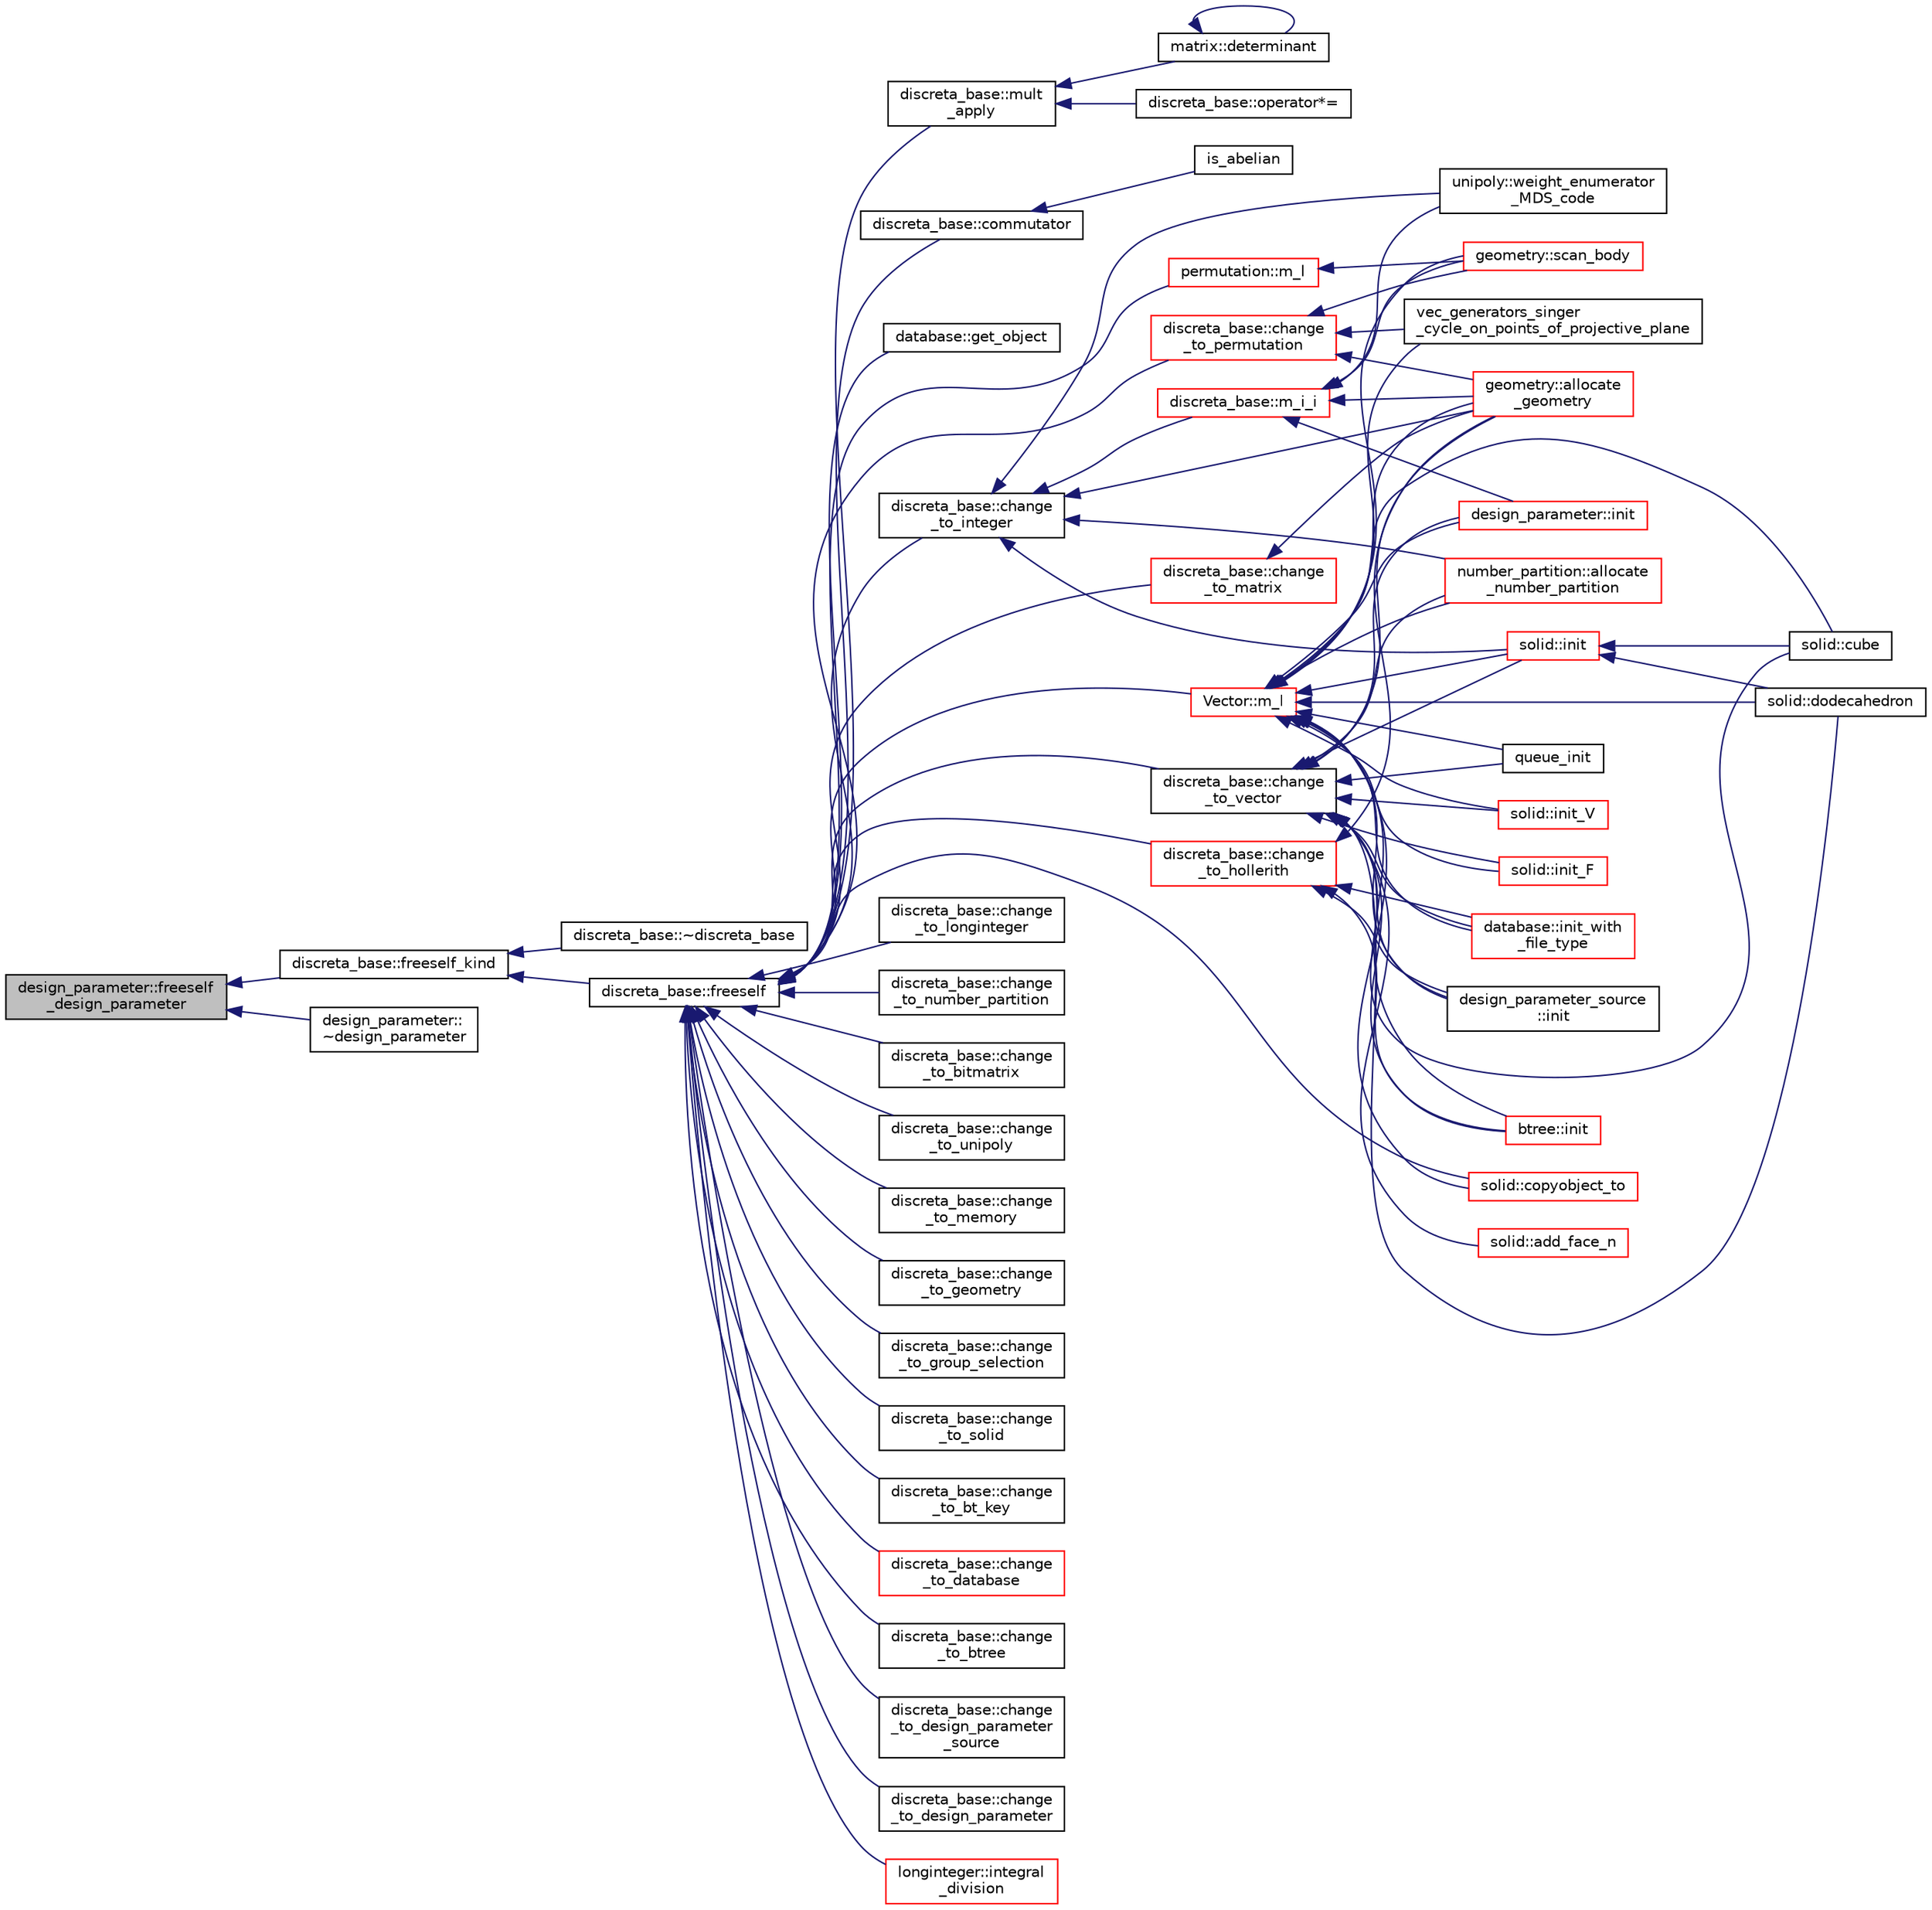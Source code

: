 digraph "design_parameter::freeself_design_parameter"
{
  edge [fontname="Helvetica",fontsize="10",labelfontname="Helvetica",labelfontsize="10"];
  node [fontname="Helvetica",fontsize="10",shape=record];
  rankdir="LR";
  Node531 [label="design_parameter::freeself\l_design_parameter",height=0.2,width=0.4,color="black", fillcolor="grey75", style="filled", fontcolor="black"];
  Node531 -> Node532 [dir="back",color="midnightblue",fontsize="10",style="solid",fontname="Helvetica"];
  Node532 [label="discreta_base::freeself_kind",height=0.2,width=0.4,color="black", fillcolor="white", style="filled",URL="$d7/d71/classdiscreta__base.html#a63a23ada2165b3838fab719ed458cec8"];
  Node532 -> Node533 [dir="back",color="midnightblue",fontsize="10",style="solid",fontname="Helvetica"];
  Node533 [label="discreta_base::~discreta_base",height=0.2,width=0.4,color="black", fillcolor="white", style="filled",URL="$d7/d71/classdiscreta__base.html#a14df6915d3622e941d8bd541a6818d0e"];
  Node532 -> Node534 [dir="back",color="midnightblue",fontsize="10",style="solid",fontname="Helvetica"];
  Node534 [label="discreta_base::freeself",height=0.2,width=0.4,color="black", fillcolor="white", style="filled",URL="$d7/d71/classdiscreta__base.html#a9a3c9501a562293b5667c11b9174d6e5"];
  Node534 -> Node535 [dir="back",color="midnightblue",fontsize="10",style="solid",fontname="Helvetica"];
  Node535 [label="discreta_base::mult\l_apply",height=0.2,width=0.4,color="black", fillcolor="white", style="filled",URL="$d7/d71/classdiscreta__base.html#a301b8d0527d3a60ba410bba87446f490"];
  Node535 -> Node536 [dir="back",color="midnightblue",fontsize="10",style="solid",fontname="Helvetica"];
  Node536 [label="discreta_base::operator*=",height=0.2,width=0.4,color="black", fillcolor="white", style="filled",URL="$d7/d71/classdiscreta__base.html#a26a19fcfe00422fe1d8a66d5b1b4a60a"];
  Node535 -> Node537 [dir="back",color="midnightblue",fontsize="10",style="solid",fontname="Helvetica"];
  Node537 [label="matrix::determinant",height=0.2,width=0.4,color="black", fillcolor="white", style="filled",URL="$d1/d8d/classmatrix.html#a75adb25c9f8753f1b81eafe4464b272a"];
  Node537 -> Node537 [dir="back",color="midnightblue",fontsize="10",style="solid",fontname="Helvetica"];
  Node534 -> Node538 [dir="back",color="midnightblue",fontsize="10",style="solid",fontname="Helvetica"];
  Node538 [label="discreta_base::commutator",height=0.2,width=0.4,color="black", fillcolor="white", style="filled",URL="$d7/d71/classdiscreta__base.html#a1d0bb4144e3eb15aaf877a0cea656c00"];
  Node538 -> Node539 [dir="back",color="midnightblue",fontsize="10",style="solid",fontname="Helvetica"];
  Node539 [label="is_abelian",height=0.2,width=0.4,color="black", fillcolor="white", style="filled",URL="$d0/dd3/perm__group__gens_8_c.html#ac0291199b2706f0eb554ae24d2e7cefc"];
  Node534 -> Node540 [dir="back",color="midnightblue",fontsize="10",style="solid",fontname="Helvetica"];
  Node540 [label="database::get_object",height=0.2,width=0.4,color="black", fillcolor="white", style="filled",URL="$db/d72/classdatabase.html#af183761e73fedbd560d9545a36060efc"];
  Node534 -> Node541 [dir="back",color="midnightblue",fontsize="10",style="solid",fontname="Helvetica"];
  Node541 [label="discreta_base::change\l_to_integer",height=0.2,width=0.4,color="black", fillcolor="white", style="filled",URL="$d7/d71/classdiscreta__base.html#a58a5a5bd8f8e6f2dd7b4483b66dc7bb9"];
  Node541 -> Node542 [dir="back",color="midnightblue",fontsize="10",style="solid",fontname="Helvetica"];
  Node542 [label="discreta_base::m_i_i",height=0.2,width=0.4,color="red", fillcolor="white", style="filled",URL="$d7/d71/classdiscreta__base.html#aa231464a9d4bc233f66608021c9ad997"];
  Node542 -> Node563 [dir="back",color="midnightblue",fontsize="10",style="solid",fontname="Helvetica"];
  Node563 [label="design_parameter::init",height=0.2,width=0.4,color="red", fillcolor="white", style="filled",URL="$da/d94/classdesign__parameter.html#af77829be8d9058a84169c36143307b5d"];
  Node542 -> Node691 [dir="back",color="midnightblue",fontsize="10",style="solid",fontname="Helvetica"];
  Node691 [label="geometry::allocate\l_geometry",height=0.2,width=0.4,color="red", fillcolor="white", style="filled",URL="$da/d44/classgeometry.html#a243e84ff38207957ad5976020c19a033"];
  Node542 -> Node582 [dir="back",color="midnightblue",fontsize="10",style="solid",fontname="Helvetica"];
  Node582 [label="geometry::scan_body",height=0.2,width=0.4,color="red", fillcolor="white", style="filled",URL="$da/d44/classgeometry.html#a71bc2e3a3f4ca02e8518ab5518a4e0df"];
  Node542 -> Node707 [dir="back",color="midnightblue",fontsize="10",style="solid",fontname="Helvetica"];
  Node707 [label="unipoly::weight_enumerator\l_MDS_code",height=0.2,width=0.4,color="black", fillcolor="white", style="filled",URL="$d1/d89/classunipoly.html#ad9a4b7b883285271fc39528f74755a07"];
  Node541 -> Node691 [dir="back",color="midnightblue",fontsize="10",style="solid",fontname="Helvetica"];
  Node541 -> Node802 [dir="back",color="midnightblue",fontsize="10",style="solid",fontname="Helvetica"];
  Node802 [label="number_partition::allocate\l_number_partition",height=0.2,width=0.4,color="red", fillcolor="white", style="filled",URL="$df/d50/classnumber__partition.html#a3c5649dc95f5ca53df4b0c58de6c1dc5"];
  Node541 -> Node803 [dir="back",color="midnightblue",fontsize="10",style="solid",fontname="Helvetica"];
  Node803 [label="solid::init",height=0.2,width=0.4,color="red", fillcolor="white", style="filled",URL="$d8/def/classsolid.html#afc711954316958b35630fbc8542bcd05"];
  Node803 -> Node615 [dir="back",color="midnightblue",fontsize="10",style="solid",fontname="Helvetica"];
  Node615 [label="solid::cube",height=0.2,width=0.4,color="black", fillcolor="white", style="filled",URL="$d8/def/classsolid.html#a308e6888759550da489397527ed89137"];
  Node803 -> Node781 [dir="back",color="midnightblue",fontsize="10",style="solid",fontname="Helvetica"];
  Node781 [label="solid::dodecahedron",height=0.2,width=0.4,color="black", fillcolor="white", style="filled",URL="$d8/def/classsolid.html#a514072d4dfd0f82ba24b0df1ac302d6f"];
  Node541 -> Node707 [dir="back",color="midnightblue",fontsize="10",style="solid",fontname="Helvetica"];
  Node534 -> Node805 [dir="back",color="midnightblue",fontsize="10",style="solid",fontname="Helvetica"];
  Node805 [label="discreta_base::change\l_to_longinteger",height=0.2,width=0.4,color="black", fillcolor="white", style="filled",URL="$d7/d71/classdiscreta__base.html#aa65b4b95b89b1df5ff8e0ef944e598a9"];
  Node534 -> Node806 [dir="back",color="midnightblue",fontsize="10",style="solid",fontname="Helvetica"];
  Node806 [label="discreta_base::change\l_to_vector",height=0.2,width=0.4,color="black", fillcolor="white", style="filled",URL="$d7/d71/classdiscreta__base.html#a66186d19c55ad54af11e2a040a763c38"];
  Node806 -> Node764 [dir="back",color="midnightblue",fontsize="10",style="solid",fontname="Helvetica"];
  Node764 [label="btree::init",height=0.2,width=0.4,color="red", fillcolor="white", style="filled",URL="$dd/db0/classbtree.html#a3c88706e9886f1f9bc142b511aeab642"];
  Node806 -> Node807 [dir="back",color="midnightblue",fontsize="10",style="solid",fontname="Helvetica"];
  Node807 [label="database::init_with\l_file_type",height=0.2,width=0.4,color="red", fillcolor="white", style="filled",URL="$db/d72/classdatabase.html#a3b7a27f69a64812a6bfd765158d62476"];
  Node806 -> Node563 [dir="back",color="midnightblue",fontsize="10",style="solid",fontname="Helvetica"];
  Node806 -> Node765 [dir="back",color="midnightblue",fontsize="10",style="solid",fontname="Helvetica"];
  Node765 [label="design_parameter_source\l::init",height=0.2,width=0.4,color="black", fillcolor="white", style="filled",URL="$df/d4b/classdesign__parameter__source.html#afccf1773adfffec18fd96efaec208b93"];
  Node806 -> Node691 [dir="back",color="midnightblue",fontsize="10",style="solid",fontname="Helvetica"];
  Node806 -> Node591 [dir="back",color="midnightblue",fontsize="10",style="solid",fontname="Helvetica"];
  Node591 [label="queue_init",height=0.2,width=0.4,color="black", fillcolor="white", style="filled",URL="$d3/d72/global_8_c.html#a5fc0dec58681e5be05ad2041d536a7b7"];
  Node806 -> Node802 [dir="back",color="midnightblue",fontsize="10",style="solid",fontname="Helvetica"];
  Node806 -> Node803 [dir="back",color="midnightblue",fontsize="10",style="solid",fontname="Helvetica"];
  Node806 -> Node773 [dir="back",color="midnightblue",fontsize="10",style="solid",fontname="Helvetica"];
  Node773 [label="solid::init_V",height=0.2,width=0.4,color="red", fillcolor="white", style="filled",URL="$d8/def/classsolid.html#a0b156ca77a137dc8aa94ab22d048e542"];
  Node806 -> Node778 [dir="back",color="midnightblue",fontsize="10",style="solid",fontname="Helvetica"];
  Node778 [label="solid::init_F",height=0.2,width=0.4,color="red", fillcolor="white", style="filled",URL="$d8/def/classsolid.html#ab61e6cc032b5370f77857fe1fc10222d"];
  Node806 -> Node612 [dir="back",color="midnightblue",fontsize="10",style="solid",fontname="Helvetica"];
  Node612 [label="solid::add_face_n",height=0.2,width=0.4,color="red", fillcolor="white", style="filled",URL="$d8/def/classsolid.html#adbadfbdd46abe10cb56f041d2408b001"];
  Node806 -> Node615 [dir="back",color="midnightblue",fontsize="10",style="solid",fontname="Helvetica"];
  Node806 -> Node781 [dir="back",color="midnightblue",fontsize="10",style="solid",fontname="Helvetica"];
  Node534 -> Node809 [dir="back",color="midnightblue",fontsize="10",style="solid",fontname="Helvetica"];
  Node809 [label="discreta_base::change\l_to_permutation",height=0.2,width=0.4,color="red", fillcolor="white", style="filled",URL="$d7/d71/classdiscreta__base.html#a38e11ff129ddc29d67b54520e9a0a538"];
  Node809 -> Node691 [dir="back",color="midnightblue",fontsize="10",style="solid",fontname="Helvetica"];
  Node809 -> Node582 [dir="back",color="midnightblue",fontsize="10",style="solid",fontname="Helvetica"];
  Node809 -> Node810 [dir="back",color="midnightblue",fontsize="10",style="solid",fontname="Helvetica"];
  Node810 [label="vec_generators_singer\l_cycle_on_points_of_projective_plane",height=0.2,width=0.4,color="black", fillcolor="white", style="filled",URL="$d0/dd3/perm__group__gens_8_c.html#ac6282a87dd1be1a9024a460f89e6d756"];
  Node534 -> Node812 [dir="back",color="midnightblue",fontsize="10",style="solid",fontname="Helvetica"];
  Node812 [label="discreta_base::change\l_to_number_partition",height=0.2,width=0.4,color="black", fillcolor="white", style="filled",URL="$d7/d71/classdiscreta__base.html#a15be55441d3768c506bf9faabeef9b5b"];
  Node534 -> Node813 [dir="back",color="midnightblue",fontsize="10",style="solid",fontname="Helvetica"];
  Node813 [label="discreta_base::change\l_to_matrix",height=0.2,width=0.4,color="red", fillcolor="white", style="filled",URL="$d7/d71/classdiscreta__base.html#a51f1aaa0764c4161c0dbd981091ca5cb"];
  Node813 -> Node691 [dir="back",color="midnightblue",fontsize="10",style="solid",fontname="Helvetica"];
  Node534 -> Node815 [dir="back",color="midnightblue",fontsize="10",style="solid",fontname="Helvetica"];
  Node815 [label="discreta_base::change\l_to_bitmatrix",height=0.2,width=0.4,color="black", fillcolor="white", style="filled",URL="$d7/d71/classdiscreta__base.html#adcb7fdf185f23731b42c96488599919e"];
  Node534 -> Node816 [dir="back",color="midnightblue",fontsize="10",style="solid",fontname="Helvetica"];
  Node816 [label="discreta_base::change\l_to_unipoly",height=0.2,width=0.4,color="black", fillcolor="white", style="filled",URL="$d7/d71/classdiscreta__base.html#a436a1d89a0e7a13ba1ad0ff5813c03ed"];
  Node534 -> Node817 [dir="back",color="midnightblue",fontsize="10",style="solid",fontname="Helvetica"];
  Node817 [label="discreta_base::change\l_to_memory",height=0.2,width=0.4,color="black", fillcolor="white", style="filled",URL="$d7/d71/classdiscreta__base.html#a21a76b868e94f17a6579997f0a50a006"];
  Node534 -> Node818 [dir="back",color="midnightblue",fontsize="10",style="solid",fontname="Helvetica"];
  Node818 [label="discreta_base::change\l_to_geometry",height=0.2,width=0.4,color="black", fillcolor="white", style="filled",URL="$d7/d71/classdiscreta__base.html#a5a3efbeeb01c41259b91ed2d87bfcbb2"];
  Node534 -> Node819 [dir="back",color="midnightblue",fontsize="10",style="solid",fontname="Helvetica"];
  Node819 [label="discreta_base::change\l_to_hollerith",height=0.2,width=0.4,color="red", fillcolor="white", style="filled",URL="$d7/d71/classdiscreta__base.html#a10f410adc814d4568e3b0f84550c4ca1"];
  Node819 -> Node764 [dir="back",color="midnightblue",fontsize="10",style="solid",fontname="Helvetica"];
  Node819 -> Node807 [dir="back",color="midnightblue",fontsize="10",style="solid",fontname="Helvetica"];
  Node819 -> Node765 [dir="back",color="midnightblue",fontsize="10",style="solid",fontname="Helvetica"];
  Node819 -> Node691 [dir="back",color="midnightblue",fontsize="10",style="solid",fontname="Helvetica"];
  Node534 -> Node820 [dir="back",color="midnightblue",fontsize="10",style="solid",fontname="Helvetica"];
  Node820 [label="discreta_base::change\l_to_group_selection",height=0.2,width=0.4,color="black", fillcolor="white", style="filled",URL="$d7/d71/classdiscreta__base.html#a6b269515e796a08da4db719ae2dbdca9"];
  Node534 -> Node821 [dir="back",color="midnightblue",fontsize="10",style="solid",fontname="Helvetica"];
  Node821 [label="discreta_base::change\l_to_solid",height=0.2,width=0.4,color="black", fillcolor="white", style="filled",URL="$d7/d71/classdiscreta__base.html#adb0b11a85434f969b3895cb46b67e8c2"];
  Node534 -> Node822 [dir="back",color="midnightblue",fontsize="10",style="solid",fontname="Helvetica"];
  Node822 [label="discreta_base::change\l_to_bt_key",height=0.2,width=0.4,color="black", fillcolor="white", style="filled",URL="$d7/d71/classdiscreta__base.html#af08930510236fe08941bb5c1e4768fe9"];
  Node534 -> Node823 [dir="back",color="midnightblue",fontsize="10",style="solid",fontname="Helvetica"];
  Node823 [label="discreta_base::change\l_to_database",height=0.2,width=0.4,color="red", fillcolor="white", style="filled",URL="$d7/d71/classdiscreta__base.html#a9187fb1e0526e3d327b78bb19475ae40"];
  Node534 -> Node824 [dir="back",color="midnightblue",fontsize="10",style="solid",fontname="Helvetica"];
  Node824 [label="discreta_base::change\l_to_btree",height=0.2,width=0.4,color="black", fillcolor="white", style="filled",URL="$d7/d71/classdiscreta__base.html#a75c8608cf54191c17ee48817cc4dda17"];
  Node534 -> Node825 [dir="back",color="midnightblue",fontsize="10",style="solid",fontname="Helvetica"];
  Node825 [label="discreta_base::change\l_to_design_parameter\l_source",height=0.2,width=0.4,color="black", fillcolor="white", style="filled",URL="$d7/d71/classdiscreta__base.html#adef7252719a3b1b5261d6bc6c44dbda4"];
  Node534 -> Node826 [dir="back",color="midnightblue",fontsize="10",style="solid",fontname="Helvetica"];
  Node826 [label="discreta_base::change\l_to_design_parameter",height=0.2,width=0.4,color="black", fillcolor="white", style="filled",URL="$d7/d71/classdiscreta__base.html#ab207ed39acee5f447708dc9fcfd29e0a"];
  Node534 -> Node827 [dir="back",color="midnightblue",fontsize="10",style="solid",fontname="Helvetica"];
  Node827 [label="longinteger::integral\l_division",height=0.2,width=0.4,color="red", fillcolor="white", style="filled",URL="$d3/d71/classlonginteger.html#a692f761cfc91770ca40ab5c2df4bd358"];
  Node534 -> Node832 [dir="back",color="midnightblue",fontsize="10",style="solid",fontname="Helvetica"];
  Node832 [label="permutation::m_l",height=0.2,width=0.4,color="red", fillcolor="white", style="filled",URL="$d0/d08/classpermutation.html#a9cf73421f89b2c24cf2d08f002752030"];
  Node832 -> Node582 [dir="back",color="midnightblue",fontsize="10",style="solid",fontname="Helvetica"];
  Node534 -> Node840 [dir="back",color="midnightblue",fontsize="10",style="solid",fontname="Helvetica"];
  Node840 [label="solid::copyobject_to",height=0.2,width=0.4,color="red", fillcolor="white", style="filled",URL="$d8/def/classsolid.html#a7f35a904885ef626d1a74663fe2cad62"];
  Node534 -> Node842 [dir="back",color="midnightblue",fontsize="10",style="solid",fontname="Helvetica"];
  Node842 [label="Vector::m_l",height=0.2,width=0.4,color="red", fillcolor="white", style="filled",URL="$d5/db2/class_vector.html#a00f5520c2a6b4f5282a1a8bcf8ea74eb"];
  Node842 -> Node764 [dir="back",color="midnightblue",fontsize="10",style="solid",fontname="Helvetica"];
  Node842 -> Node807 [dir="back",color="midnightblue",fontsize="10",style="solid",fontname="Helvetica"];
  Node842 -> Node563 [dir="back",color="midnightblue",fontsize="10",style="solid",fontname="Helvetica"];
  Node842 -> Node765 [dir="back",color="midnightblue",fontsize="10",style="solid",fontname="Helvetica"];
  Node842 -> Node691 [dir="back",color="midnightblue",fontsize="10",style="solid",fontname="Helvetica"];
  Node842 -> Node582 [dir="back",color="midnightblue",fontsize="10",style="solid",fontname="Helvetica"];
  Node842 -> Node591 [dir="back",color="midnightblue",fontsize="10",style="solid",fontname="Helvetica"];
  Node842 -> Node802 [dir="back",color="midnightblue",fontsize="10",style="solid",fontname="Helvetica"];
  Node842 -> Node810 [dir="back",color="midnightblue",fontsize="10",style="solid",fontname="Helvetica"];
  Node842 -> Node803 [dir="back",color="midnightblue",fontsize="10",style="solid",fontname="Helvetica"];
  Node842 -> Node773 [dir="back",color="midnightblue",fontsize="10",style="solid",fontname="Helvetica"];
  Node842 -> Node778 [dir="back",color="midnightblue",fontsize="10",style="solid",fontname="Helvetica"];
  Node842 -> Node840 [dir="back",color="midnightblue",fontsize="10",style="solid",fontname="Helvetica"];
  Node842 -> Node615 [dir="back",color="midnightblue",fontsize="10",style="solid",fontname="Helvetica"];
  Node842 -> Node781 [dir="back",color="midnightblue",fontsize="10",style="solid",fontname="Helvetica"];
  Node531 -> Node900 [dir="back",color="midnightblue",fontsize="10",style="solid",fontname="Helvetica"];
  Node900 [label="design_parameter::\l~design_parameter",height=0.2,width=0.4,color="black", fillcolor="white", style="filled",URL="$da/d94/classdesign__parameter.html#af7927d3b3282e33daf8bf7106ffb3e96"];
}
